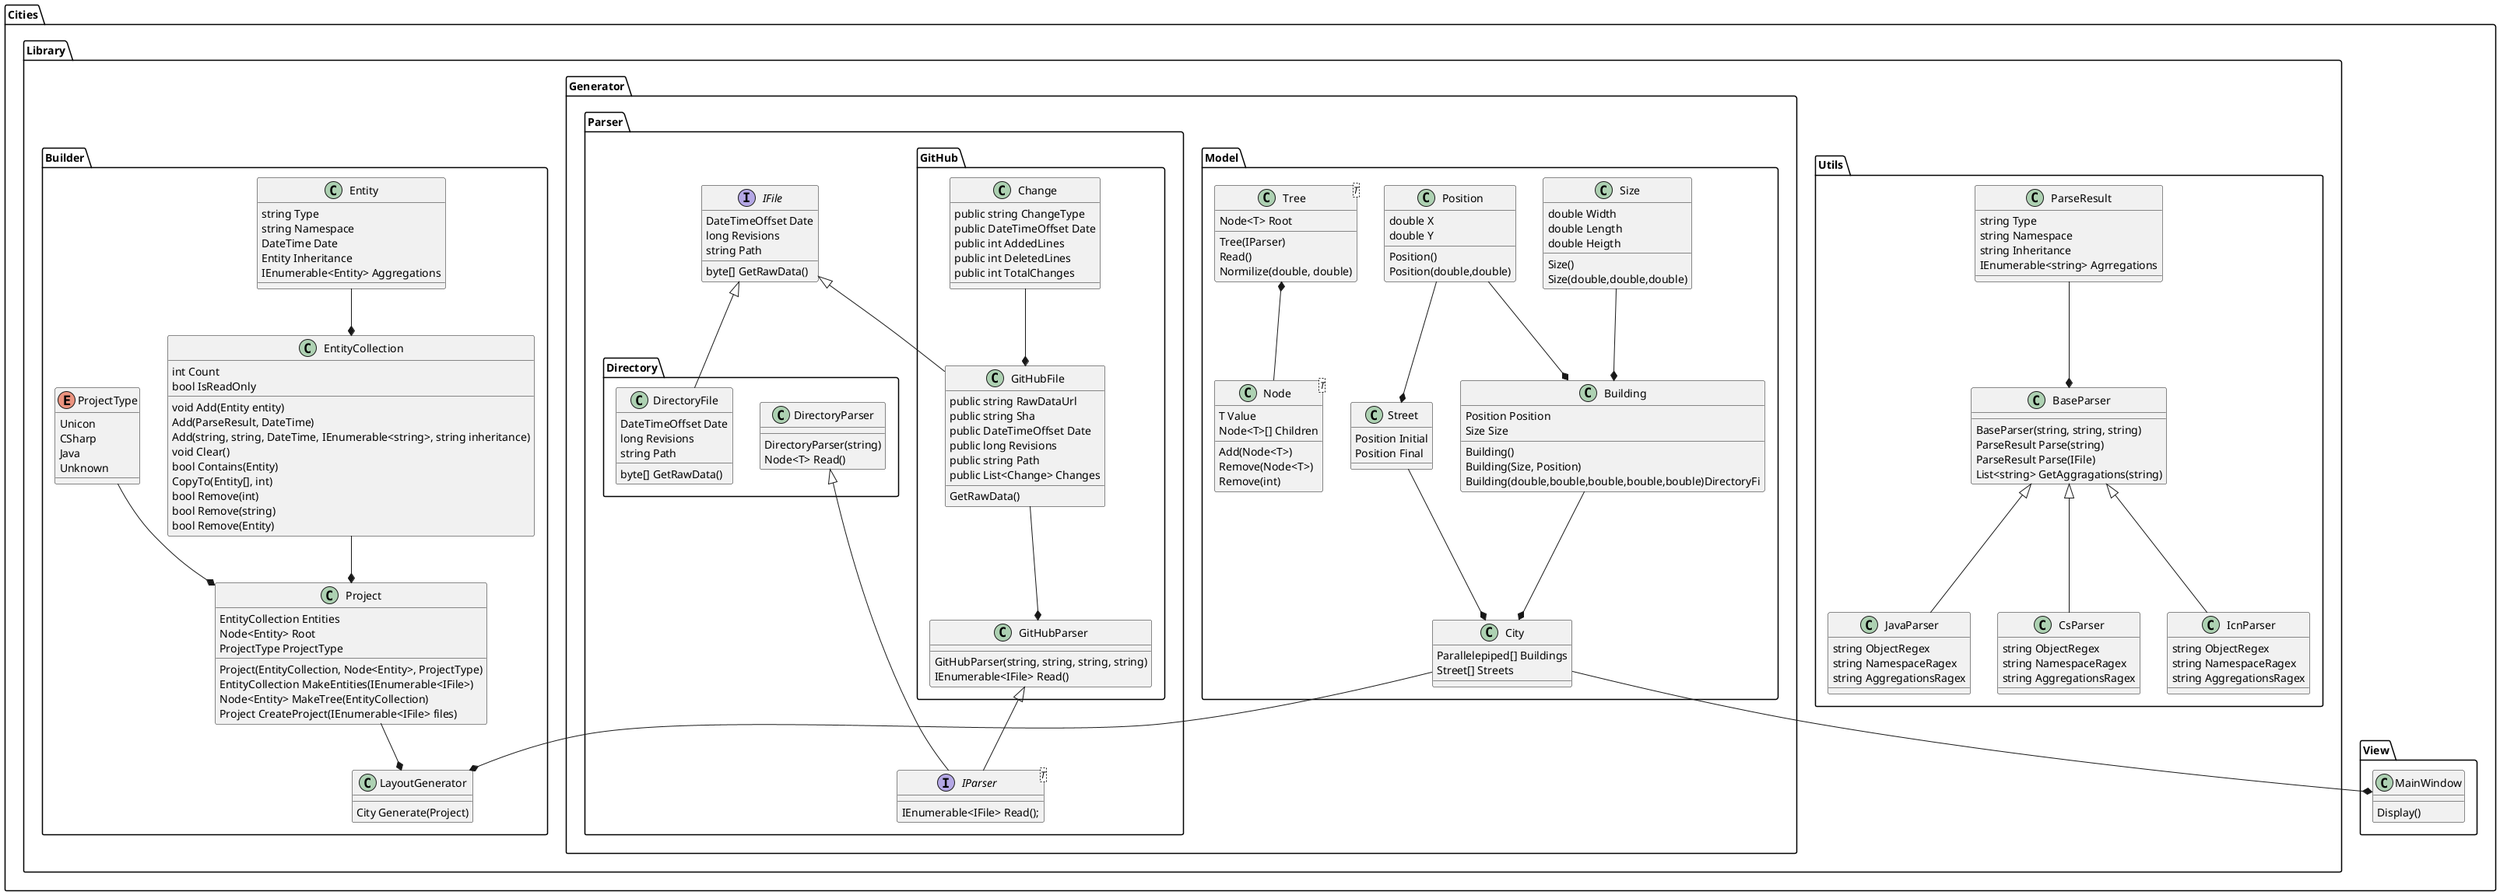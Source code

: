 @startuml

package "Cities.Library" {

  package "Cities.Library.Builder"{
    class Entity{
      string Type
      string Namespace
      DateTime Date
      Entity Inheritance
      IEnumerable<Entity> Aggregations
    }

    class EntityCollection{
      int Count
      bool IsReadOnly
      void Add(Entity entity)
      Add(ParseResult, DateTime)
      Add(string, string, DateTime, IEnumerable<string>, string inheritance)
      void Clear()
      bool Contains(Entity)
      CopyTo(Entity[], int)
      bool Remove(int)
      bool Remove(string)
      bool Remove(Entity)
    }

    class LayoutGenerator{
      City Generate(Project)
    }

    enum ProjectType{
      Unicon
      CSharp
      Java
      Unknown
    }

    class Project{
      EntityCollection Entities
      Node<Entity> Root
      ProjectType ProjectType
      Project(EntityCollection, Node<Entity>, ProjectType)
      EntityCollection MakeEntities(IEnumerable<IFile>)
      Node<Entity> MakeTree(EntityCollection)
      Project CreateProject(IEnumerable<IFile> files)
    }
  }

  package "Cities.Library.Utils" {

    class BaseParser{
      BaseParser(string, string, string)
      ParseResult Parse(string)
      ParseResult Parse(IFile)
      List<string> GetAggragations(string)
    }

    class ParseResult{
      string Type
      string Namespace
      string Inheritance
      IEnumerable<string> Agrregations
    }

    class CsParser{
      string ObjectRegex
      string NamespaceRagex
      string AggregationsRagex
    }

    class IcnParser{
      string ObjectRegex
      string NamespaceRagex
      string AggregationsRagex
    }

    class JavaParser{
      string ObjectRegex
      string NamespaceRagex
      string AggregationsRagex
    }
  }

  package "Cities.Library.Generator.Model" {

    class Size {
      double Width
      double Length
      double Heigth
      Size()
      Size(double,double,double)
    }

    class Position {
      double X
      double Y
      Position()
      Position(double,double)
    }

    class Street{
      Position Initial
      Position Final
    }

    class Building{
      Position Position
      Size Size
      Building()
      Building(Size, Position)
      Building(double,bouble,bouble,bouble,bouble)DirectoryFi
    }

    class City {
      Parallelepiped[] Buildings
      Street[] Streets
    }

    class Node<T>{
      T Value
      Node<T>[] Children
      Add(Node<T>)
      Remove(Node<T>)
      Remove(int)
    }

    class Tree<T>{
      Node<T> Root
      Tree(IParser)
      Read()
      Normilize(double, double)
    }
  }

  package "Cities.Library.Generator.Parser" {

    interface IFile {
      DateTimeOffset Date
      long Revisions
      string Path
      byte[] GetRawData()
    }

    interface IParser<T> {
      IEnumerable<IFile> Read();
    }

    package "Cities.Library.Generator.Parser.GitHub" {

        class GitHubParser {
          GitHubParser(string, string, string, string)
          IEnumerable<IFile> Read()
        }

        class GitHubFile {
          public string RawDataUrl
          public string Sha
          public DateTimeOffset Date
          public long Revisions
          public string Path
          public List<Change> Changes
          GetRawData()
        }

        class Change {
          public string ChangeType
          public DateTimeOffset Date
          public int AddedLines
          public int DeletedLines
          public int TotalChanges
        }
    }

    package "Cities.Library.Generator.Parser.Directory" {

      class DirectoryParser {
        DirectoryParser(string)
        Node<T> Read()
      }

      class DirectoryFile {
        DateTimeOffset Date
        long Revisions
        string Path
        byte[] GetRawData()
      }
    }
  }
}

package "Cities.View" {
  class MainWindow {
    Display()
  }
}


Size --* Building
Position --* Building

Position --* Street

Street --* City
Building --* City

City --* LayoutGenerator
Project --* LayoutGenerator

Tree *-- Node

Change --* GitHubFile
GitHubFile --* GitHubParser

DirectoryParser <|-- IParser
GitHubParser <|-- IParser

IFile <|-- GitHubFile
IFile <|-- DirectoryFile

City --* MainWindow

BaseParser <|-- CsParser
BaseParser <|-- JavaParser
BaseParser <|-- IcnParser
ParseResult --* BaseParser

Entity --* EntityCollection
ProjectType --* Project
EntityCollection --* Project


@enduml
